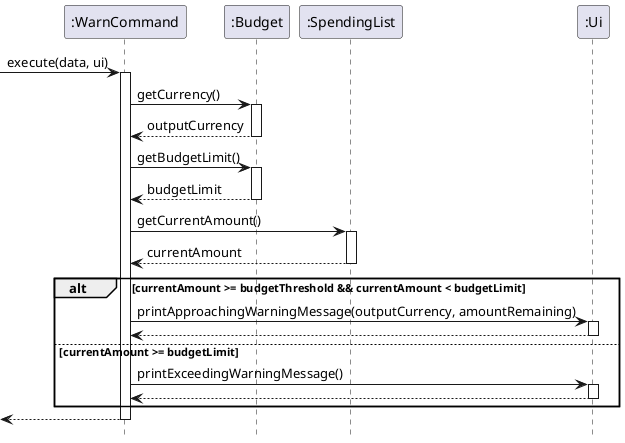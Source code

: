 @startuml
hide footbox
->":WarnCommand":execute(data, ui)
activate ":WarnCommand"
":WarnCommand"->":Budget":getCurrency()
activate ":Budget"
":Budget"-->":WarnCommand":outputCurrency
deactivate ":Budget"
":WarnCommand"->":Budget":getBudgetLimit()
activate ":Budget"
":Budget"-->":WarnCommand":budgetLimit
deactivate ":Budget"
":WarnCommand"->":SpendingList":getCurrentAmount()
activate ":SpendingList"
":SpendingList"-->":WarnCommand":currentAmount
deactivate ":SpendingList"
alt currentAmount >= budgetThreshold && currentAmount < budgetLimit
":WarnCommand"->":Ui":printApproachingWarningMessage(outputCurrency, amountRemaining)
activate ":Ui"
":Ui"-->":WarnCommand":
deactivate ":Ui"
else currentAmount >= budgetLimit
":WarnCommand"->":Ui":printExceedingWarningMessage()
activate ":Ui"
":Ui"-->":WarnCommand"
deactivate ":Ui"
end
<--":WarnCommand"
deactivate ":WarnCommand"
@enduml